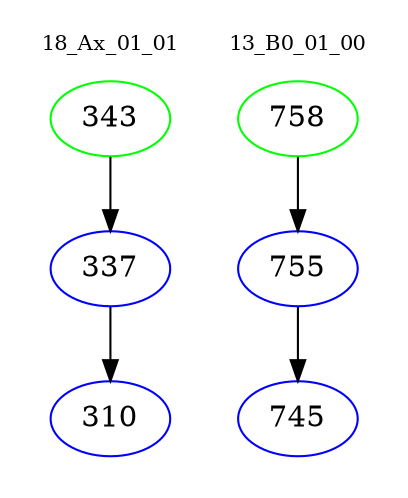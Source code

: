 digraph{
subgraph cluster_0 {
color = white
label = "18_Ax_01_01";
fontsize=10;
T0_343 [label="343", color="green"]
T0_343 -> T0_337 [color="black"]
T0_337 [label="337", color="blue"]
T0_337 -> T0_310 [color="black"]
T0_310 [label="310", color="blue"]
}
subgraph cluster_1 {
color = white
label = "13_B0_01_00";
fontsize=10;
T1_758 [label="758", color="green"]
T1_758 -> T1_755 [color="black"]
T1_755 [label="755", color="blue"]
T1_755 -> T1_745 [color="black"]
T1_745 [label="745", color="blue"]
}
}
